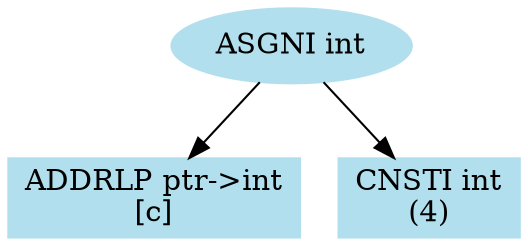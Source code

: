 ////////////////////////////////////////////////////////////////////////////////
// Generate the dot file for drawing semantic structure of statements

// File name: test.c
// Line number: 5
////////////////////////////////////////////////////////////////////////////////

digraph semantic_dag  {
    node [color=lightblue2, style=filled];

    v1 [label="ASGNI int"];
    v2 [label="ADDRLP ptr->int\n\[c\]", shape=box];
    v3 [label="CNSTI int\n\(4\)", shape=box];
    v1 -> v2
    v1 -> v3

}
